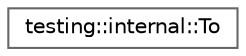 digraph "Graphical Class Hierarchy"
{
 // LATEX_PDF_SIZE
  bgcolor="transparent";
  edge [fontname=Helvetica,fontsize=10,labelfontname=Helvetica,labelfontsize=10];
  node [fontname=Helvetica,fontsize=10,shape=box,height=0.2,width=0.4];
  rankdir="LR";
  Node0 [id="Node000000",label="testing::internal::To",height=0.2,width=0.4,color="grey40", fillcolor="white", style="filled",URL="$classtesting_1_1internal_1_1To.html",tooltip=" "];
}
